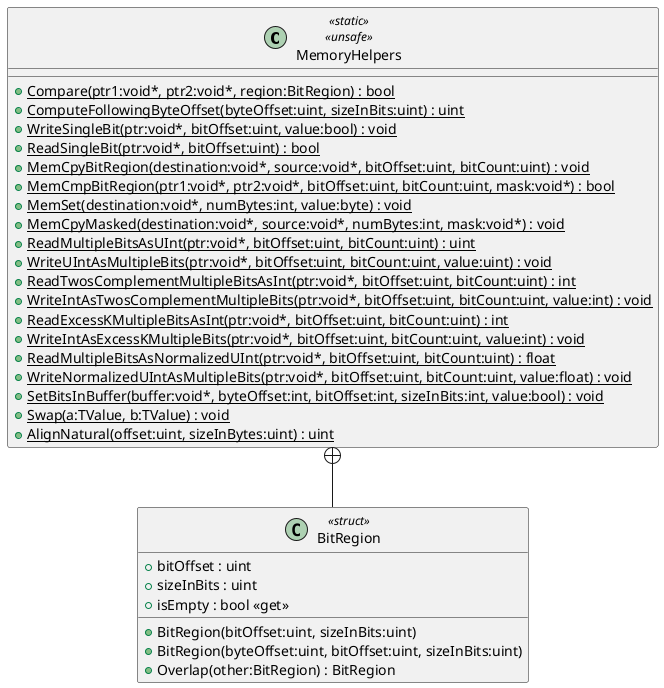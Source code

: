 @startuml
class MemoryHelpers <<static>> <<unsafe>> {
    + {static} Compare(ptr1:void*, ptr2:void*, region:BitRegion) : bool
    + {static} ComputeFollowingByteOffset(byteOffset:uint, sizeInBits:uint) : uint
    + {static} WriteSingleBit(ptr:void*, bitOffset:uint, value:bool) : void
    + {static} ReadSingleBit(ptr:void*, bitOffset:uint) : bool
    + {static} MemCpyBitRegion(destination:void*, source:void*, bitOffset:uint, bitCount:uint) : void
    + {static} MemCmpBitRegion(ptr1:void*, ptr2:void*, bitOffset:uint, bitCount:uint, mask:void*) : bool
    + {static} MemSet(destination:void*, numBytes:int, value:byte) : void
    + {static} MemCpyMasked(destination:void*, source:void*, numBytes:int, mask:void*) : void
    + {static} ReadMultipleBitsAsUInt(ptr:void*, bitOffset:uint, bitCount:uint) : uint
    + {static} WriteUIntAsMultipleBits(ptr:void*, bitOffset:uint, bitCount:uint, value:uint) : void
    + {static} ReadTwosComplementMultipleBitsAsInt(ptr:void*, bitOffset:uint, bitCount:uint) : int
    + {static} WriteIntAsTwosComplementMultipleBits(ptr:void*, bitOffset:uint, bitCount:uint, value:int) : void
    + {static} ReadExcessKMultipleBitsAsInt(ptr:void*, bitOffset:uint, bitCount:uint) : int
    + {static} WriteIntAsExcessKMultipleBits(ptr:void*, bitOffset:uint, bitCount:uint, value:int) : void
    + {static} ReadMultipleBitsAsNormalizedUInt(ptr:void*, bitOffset:uint, bitCount:uint) : float
    + {static} WriteNormalizedUIntAsMultipleBits(ptr:void*, bitOffset:uint, bitCount:uint, value:float) : void
    + {static} SetBitsInBuffer(buffer:void*, byteOffset:int, bitOffset:int, sizeInBits:int, value:bool) : void
    + {static} Swap(a:TValue, b:TValue) : void
    + {static} AlignNatural(offset:uint, sizeInBytes:uint) : uint
}
class BitRegion <<struct>> {
    + bitOffset : uint
    + sizeInBits : uint
    + isEmpty : bool <<get>>
    + BitRegion(bitOffset:uint, sizeInBits:uint)
    + BitRegion(byteOffset:uint, bitOffset:uint, sizeInBits:uint)
    + Overlap(other:BitRegion) : BitRegion
}
MemoryHelpers +-- BitRegion
@enduml

